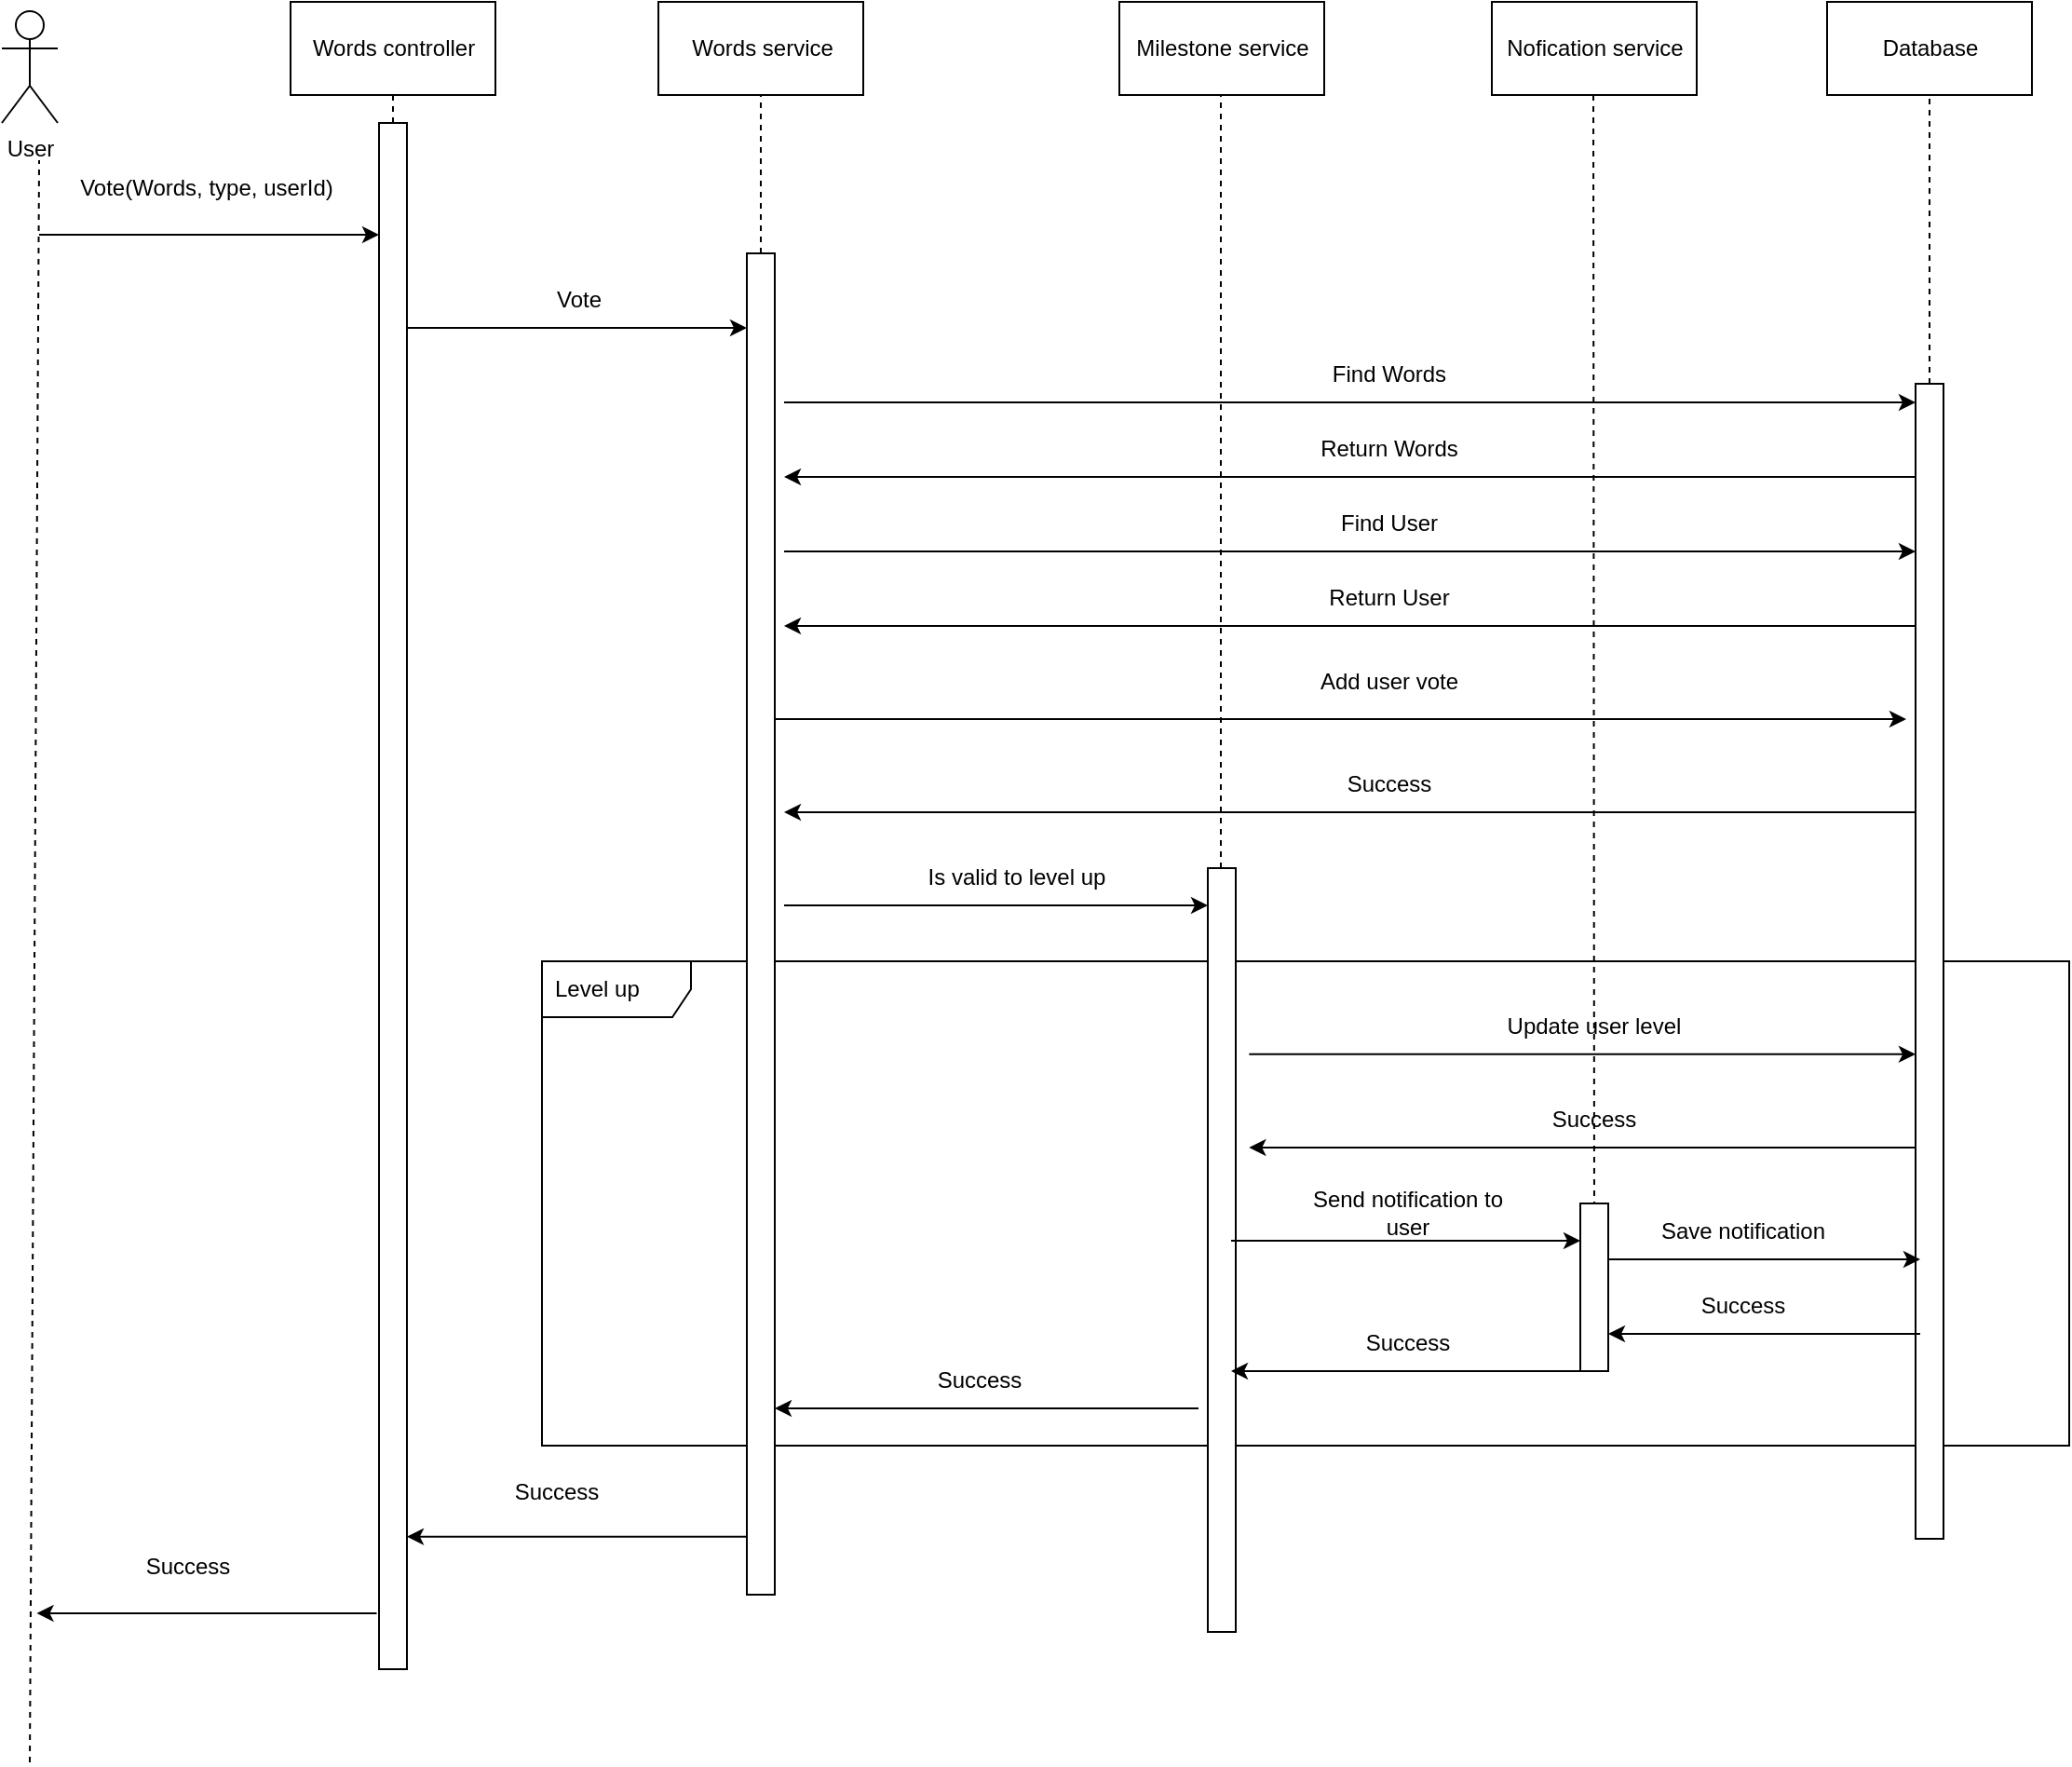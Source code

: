 <mxfile version="19.0.3" type="device"><diagram id="vOz111X0mXxjlAwMHSpj" name="Page-1"><mxGraphModel dx="1673" dy="1062" grid="1" gridSize="10" guides="1" tooltips="1" connect="1" arrows="1" fold="1" page="1" pageScale="1" pageWidth="3300" pageHeight="2339" math="0" shadow="0"><root><mxCell id="0"/><mxCell id="1" parent="0"/><mxCell id="cJVEN2erk4yFgVhf-XE3-65" value="Level up" style="shape=umlFrame;whiteSpace=wrap;html=1;width=80;height=30;boundedLbl=1;verticalAlign=middle;align=left;spacingLeft=5;" vertex="1" parent="1"><mxGeometry x="370" y="550" width="820" height="260" as="geometry"/></mxCell><mxCell id="cJVEN2erk4yFgVhf-XE3-2" value="User" style="shape=umlActor;verticalLabelPosition=bottom;verticalAlign=top;html=1;outlineConnect=0;" vertex="1" parent="1"><mxGeometry x="80" y="40" width="30" height="60" as="geometry"/></mxCell><mxCell id="cJVEN2erk4yFgVhf-XE3-3" value="" style="html=1;points=[];perimeter=orthogonalPerimeter;" vertex="1" parent="1"><mxGeometry x="282.5" y="100" width="15" height="830" as="geometry"/></mxCell><mxCell id="cJVEN2erk4yFgVhf-XE3-4" value="" style="html=1;points=[];perimeter=orthogonalPerimeter;" vertex="1" parent="1"><mxGeometry x="480" y="170" width="15" height="720" as="geometry"/></mxCell><mxCell id="cJVEN2erk4yFgVhf-XE3-5" value="" style="html=1;points=[];perimeter=orthogonalPerimeter;" vertex="1" parent="1"><mxGeometry x="1107.5" y="240" width="15" height="620" as="geometry"/></mxCell><mxCell id="cJVEN2erk4yFgVhf-XE3-6" value="" style="endArrow=none;html=1;rounded=0;entryX=0.667;entryY=1.333;entryDx=0;entryDy=0;entryPerimeter=0;dashed=1;" edge="1" parent="1" target="cJVEN2erk4yFgVhf-XE3-2"><mxGeometry width="50" height="50" relative="1" as="geometry"><mxPoint x="95" y="980" as="sourcePoint"/><mxPoint x="90" y="180" as="targetPoint"/></mxGeometry></mxCell><mxCell id="cJVEN2erk4yFgVhf-XE3-11" value="" style="endArrow=none;dashed=1;html=1;rounded=0;entryX=0.5;entryY=1;entryDx=0;entryDy=0;" edge="1" parent="1" source="cJVEN2erk4yFgVhf-XE3-3" target="cJVEN2erk4yFgVhf-XE3-12"><mxGeometry width="50" height="50" relative="1" as="geometry"><mxPoint x="200" y="250" as="sourcePoint"/><mxPoint x="250" y="200" as="targetPoint"/></mxGeometry></mxCell><mxCell id="cJVEN2erk4yFgVhf-XE3-12" value="&lt;span style=&quot;&quot;&gt;Words controller&lt;/span&gt;" style="html=1;" vertex="1" parent="1"><mxGeometry x="235" y="35" width="110" height="50" as="geometry"/></mxCell><mxCell id="cJVEN2erk4yFgVhf-XE3-13" value="&lt;span style=&quot;&quot;&gt;Words service&lt;/span&gt;" style="html=1;" vertex="1" parent="1"><mxGeometry x="432.5" y="35" width="110" height="50" as="geometry"/></mxCell><mxCell id="cJVEN2erk4yFgVhf-XE3-14" value="&lt;span style=&quot;&quot;&gt;Database&lt;/span&gt;" style="html=1;" vertex="1" parent="1"><mxGeometry x="1060" y="35" width="110" height="50" as="geometry"/></mxCell><mxCell id="cJVEN2erk4yFgVhf-XE3-15" value="" style="endArrow=none;dashed=1;html=1;rounded=0;entryX=0.5;entryY=1;entryDx=0;entryDy=0;" edge="1" parent="1" source="cJVEN2erk4yFgVhf-XE3-4" target="cJVEN2erk4yFgVhf-XE3-13"><mxGeometry width="50" height="50" relative="1" as="geometry"><mxPoint x="300" y="110" as="sourcePoint"/><mxPoint x="300" y="95" as="targetPoint"/></mxGeometry></mxCell><mxCell id="cJVEN2erk4yFgVhf-XE3-16" value="" style="endArrow=none;dashed=1;html=1;rounded=0;entryX=0.5;entryY=1;entryDx=0;entryDy=0;" edge="1" parent="1" source="cJVEN2erk4yFgVhf-XE3-5" target="cJVEN2erk4yFgVhf-XE3-14"><mxGeometry width="50" height="50" relative="1" as="geometry"><mxPoint x="885" y="205" as="sourcePoint"/><mxPoint x="507.5" y="110" as="targetPoint"/></mxGeometry></mxCell><mxCell id="cJVEN2erk4yFgVhf-XE3-38" value="Milestone service" style="html=1;" vertex="1" parent="1"><mxGeometry x="680" y="35" width="110" height="50" as="geometry"/></mxCell><mxCell id="cJVEN2erk4yFgVhf-XE3-39" value="Nofication service" style="html=1;" vertex="1" parent="1"><mxGeometry x="880" y="35" width="110" height="50" as="geometry"/></mxCell><mxCell id="cJVEN2erk4yFgVhf-XE3-42" value="" style="endArrow=none;dashed=1;html=1;rounded=0;entryX=0.5;entryY=1;entryDx=0;entryDy=0;" edge="1" parent="1"><mxGeometry width="50" height="50" relative="1" as="geometry"><mxPoint x="935" y="700" as="sourcePoint"/><mxPoint x="934.5" y="85" as="targetPoint"/></mxGeometry></mxCell><mxCell id="cJVEN2erk4yFgVhf-XE3-43" value="" style="endArrow=none;dashed=1;html=1;rounded=0;entryX=0.5;entryY=1;entryDx=0;entryDy=0;" edge="1" parent="1" source="cJVEN2erk4yFgVhf-XE3-56"><mxGeometry width="50" height="50" relative="1" as="geometry"><mxPoint x="740" y="550" as="sourcePoint"/><mxPoint x="734.5" y="85" as="targetPoint"/></mxGeometry></mxCell><mxCell id="cJVEN2erk4yFgVhf-XE3-45" value="" style="endArrow=classic;html=1;rounded=0;" edge="1" parent="1"><mxGeometry width="50" height="50" relative="1" as="geometry"><mxPoint x="100" y="160" as="sourcePoint"/><mxPoint x="282.5" y="160" as="targetPoint"/></mxGeometry></mxCell><mxCell id="cJVEN2erk4yFgVhf-XE3-46" value="" style="endArrow=classic;html=1;rounded=0;" edge="1" parent="1"><mxGeometry width="50" height="50" relative="1" as="geometry"><mxPoint x="297.5" y="210" as="sourcePoint"/><mxPoint x="480" y="210" as="targetPoint"/></mxGeometry></mxCell><mxCell id="cJVEN2erk4yFgVhf-XE3-47" value="" style="endArrow=classic;html=1;rounded=0;" edge="1" parent="1" target="cJVEN2erk4yFgVhf-XE3-5"><mxGeometry width="50" height="50" relative="1" as="geometry"><mxPoint x="500" y="250" as="sourcePoint"/><mxPoint x="672.5" y="250" as="targetPoint"/></mxGeometry></mxCell><mxCell id="cJVEN2erk4yFgVhf-XE3-50" value="" style="endArrow=none;html=1;rounded=0;endFill=0;startArrow=classic;startFill=1;" edge="1" parent="1" target="cJVEN2erk4yFgVhf-XE3-5"><mxGeometry width="50" height="50" relative="1" as="geometry"><mxPoint x="500" y="290" as="sourcePoint"/><mxPoint x="1077.5" y="330" as="targetPoint"/></mxGeometry></mxCell><mxCell id="cJVEN2erk4yFgVhf-XE3-52" value="Vote" style="text;html=1;strokeColor=none;fillColor=none;align=center;verticalAlign=middle;whiteSpace=wrap;rounded=0;" vertex="1" parent="1"><mxGeometry x="360" y="180" width="60" height="30" as="geometry"/></mxCell><mxCell id="cJVEN2erk4yFgVhf-XE3-53" value="Vote(Words, type, userId)" style="text;html=1;strokeColor=none;fillColor=none;align=center;verticalAlign=middle;whiteSpace=wrap;rounded=0;" vertex="1" parent="1"><mxGeometry x="120" y="120" width="140" height="30" as="geometry"/></mxCell><mxCell id="cJVEN2erk4yFgVhf-XE3-54" value="Find Words" style="text;html=1;strokeColor=none;fillColor=none;align=center;verticalAlign=middle;whiteSpace=wrap;rounded=0;" vertex="1" parent="1"><mxGeometry x="770" y="220" width="110" height="30" as="geometry"/></mxCell><mxCell id="cJVEN2erk4yFgVhf-XE3-55" value="Return Words" style="text;html=1;strokeColor=none;fillColor=none;align=center;verticalAlign=middle;whiteSpace=wrap;rounded=0;" vertex="1" parent="1"><mxGeometry x="770" y="260" width="110" height="30" as="geometry"/></mxCell><mxCell id="cJVEN2erk4yFgVhf-XE3-56" value="" style="html=1;points=[];perimeter=orthogonalPerimeter;" vertex="1" parent="1"><mxGeometry x="727.5" y="500" width="15" height="410" as="geometry"/></mxCell><mxCell id="cJVEN2erk4yFgVhf-XE3-57" value="" style="endArrow=classic;html=1;rounded=0;endFill=1;startArrow=none;startFill=0;" edge="1" parent="1"><mxGeometry width="50" height="50" relative="1" as="geometry"><mxPoint x="500" y="330" as="sourcePoint"/><mxPoint x="1107.5" y="330" as="targetPoint"/></mxGeometry></mxCell><mxCell id="cJVEN2erk4yFgVhf-XE3-58" value="Find User" style="text;html=1;strokeColor=none;fillColor=none;align=center;verticalAlign=middle;whiteSpace=wrap;rounded=0;" vertex="1" parent="1"><mxGeometry x="770" y="300" width="110" height="30" as="geometry"/></mxCell><mxCell id="cJVEN2erk4yFgVhf-XE3-59" value="" style="endArrow=none;html=1;rounded=0;endFill=0;startArrow=classic;startFill=1;" edge="1" parent="1"><mxGeometry width="50" height="50" relative="1" as="geometry"><mxPoint x="500" y="370" as="sourcePoint"/><mxPoint x="1107.5" y="370" as="targetPoint"/></mxGeometry></mxCell><mxCell id="cJVEN2erk4yFgVhf-XE3-60" value="Return User" style="text;html=1;strokeColor=none;fillColor=none;align=center;verticalAlign=middle;whiteSpace=wrap;rounded=0;" vertex="1" parent="1"><mxGeometry x="770" y="340" width="110" height="30" as="geometry"/></mxCell><mxCell id="cJVEN2erk4yFgVhf-XE3-61" value="" style="endArrow=classic;html=1;rounded=0;endFill=1;startArrow=none;startFill=0;" edge="1" parent="1"><mxGeometry width="50" height="50" relative="1" as="geometry"><mxPoint x="495" y="420" as="sourcePoint"/><mxPoint x="1102.5" y="420" as="targetPoint"/></mxGeometry></mxCell><mxCell id="cJVEN2erk4yFgVhf-XE3-62" value="Add user vote" style="text;html=1;strokeColor=none;fillColor=none;align=center;verticalAlign=middle;whiteSpace=wrap;rounded=0;" vertex="1" parent="1"><mxGeometry x="770" y="385" width="110" height="30" as="geometry"/></mxCell><mxCell id="cJVEN2erk4yFgVhf-XE3-63" value="" style="endArrow=none;html=1;rounded=0;endFill=0;startArrow=classic;startFill=1;" edge="1" parent="1"><mxGeometry width="50" height="50" relative="1" as="geometry"><mxPoint x="500" y="470" as="sourcePoint"/><mxPoint x="1107.5" y="470" as="targetPoint"/></mxGeometry></mxCell><mxCell id="cJVEN2erk4yFgVhf-XE3-64" value="Success" style="text;html=1;strokeColor=none;fillColor=none;align=center;verticalAlign=middle;whiteSpace=wrap;rounded=0;" vertex="1" parent="1"><mxGeometry x="770" y="440" width="110" height="30" as="geometry"/></mxCell><mxCell id="cJVEN2erk4yFgVhf-XE3-66" value="" style="endArrow=classic;html=1;rounded=0;" edge="1" parent="1" target="cJVEN2erk4yFgVhf-XE3-56"><mxGeometry width="50" height="50" relative="1" as="geometry"><mxPoint x="500" y="520" as="sourcePoint"/><mxPoint x="677.5" y="560" as="targetPoint"/></mxGeometry></mxCell><mxCell id="cJVEN2erk4yFgVhf-XE3-67" value="Is valid to level up" style="text;html=1;strokeColor=none;fillColor=none;align=center;verticalAlign=middle;whiteSpace=wrap;rounded=0;" vertex="1" parent="1"><mxGeometry x="570" y="490" width="110" height="30" as="geometry"/></mxCell><mxCell id="cJVEN2erk4yFgVhf-XE3-68" value="" style="endArrow=classic;html=1;rounded=0;exitX=0.463;exitY=0.192;exitDx=0;exitDy=0;exitPerimeter=0;" edge="1" parent="1" source="cJVEN2erk4yFgVhf-XE3-65" target="cJVEN2erk4yFgVhf-XE3-5"><mxGeometry width="50" height="50" relative="1" as="geometry"><mxPoint x="742.5" y="580" as="sourcePoint"/><mxPoint x="970" y="580" as="targetPoint"/></mxGeometry></mxCell><mxCell id="cJVEN2erk4yFgVhf-XE3-70" value="Update user level" style="text;html=1;strokeColor=none;fillColor=none;align=center;verticalAlign=middle;whiteSpace=wrap;rounded=0;" vertex="1" parent="1"><mxGeometry x="880" y="570" width="110" height="30" as="geometry"/></mxCell><mxCell id="cJVEN2erk4yFgVhf-XE3-71" value="" style="endArrow=none;html=1;rounded=0;exitX=0.463;exitY=0.192;exitDx=0;exitDy=0;exitPerimeter=0;startArrow=classic;startFill=1;endFill=0;" edge="1" parent="1"><mxGeometry width="50" height="50" relative="1" as="geometry"><mxPoint x="749.66" y="650.0" as="sourcePoint"/><mxPoint x="1107.5" y="650.0" as="targetPoint"/></mxGeometry></mxCell><mxCell id="cJVEN2erk4yFgVhf-XE3-72" value="Success" style="text;html=1;strokeColor=none;fillColor=none;align=center;verticalAlign=middle;whiteSpace=wrap;rounded=0;" vertex="1" parent="1"><mxGeometry x="880" y="620" width="110" height="30" as="geometry"/></mxCell><mxCell id="cJVEN2erk4yFgVhf-XE3-73" value="" style="html=1;points=[];perimeter=orthogonalPerimeter;" vertex="1" parent="1"><mxGeometry x="927.5" y="680" width="15" height="90" as="geometry"/></mxCell><mxCell id="cJVEN2erk4yFgVhf-XE3-75" value="" style="endArrow=classic;html=1;rounded=0;" edge="1" parent="1" target="cJVEN2erk4yFgVhf-XE3-73"><mxGeometry width="50" height="50" relative="1" as="geometry"><mxPoint x="740" y="700" as="sourcePoint"/><mxPoint x="967.5" y="700" as="targetPoint"/></mxGeometry></mxCell><mxCell id="cJVEN2erk4yFgVhf-XE3-76" value="Send notification to user" style="text;html=1;strokeColor=none;fillColor=none;align=center;verticalAlign=middle;whiteSpace=wrap;rounded=0;" vertex="1" parent="1"><mxGeometry x="780" y="670" width="110" height="30" as="geometry"/></mxCell><mxCell id="cJVEN2erk4yFgVhf-XE3-77" value="" style="endArrow=classic;html=1;rounded=0;" edge="1" parent="1"><mxGeometry width="50" height="50" relative="1" as="geometry"><mxPoint x="942.5" y="710" as="sourcePoint"/><mxPoint x="1110" y="710" as="targetPoint"/></mxGeometry></mxCell><mxCell id="cJVEN2erk4yFgVhf-XE3-78" value="Save notification" style="text;html=1;strokeColor=none;fillColor=none;align=center;verticalAlign=middle;whiteSpace=wrap;rounded=0;" vertex="1" parent="1"><mxGeometry x="960" y="680" width="110" height="30" as="geometry"/></mxCell><mxCell id="cJVEN2erk4yFgVhf-XE3-79" value="" style="endArrow=none;html=1;rounded=0;startArrow=classic;startFill=1;endFill=0;" edge="1" parent="1"><mxGeometry width="50" height="50" relative="1" as="geometry"><mxPoint x="942.5" y="750" as="sourcePoint"/><mxPoint x="1110" y="750" as="targetPoint"/></mxGeometry></mxCell><mxCell id="cJVEN2erk4yFgVhf-XE3-80" value="Success" style="text;html=1;strokeColor=none;fillColor=none;align=center;verticalAlign=middle;whiteSpace=wrap;rounded=0;" vertex="1" parent="1"><mxGeometry x="960" y="720" width="110" height="30" as="geometry"/></mxCell><mxCell id="cJVEN2erk4yFgVhf-XE3-82" value="" style="endArrow=none;html=1;rounded=0;startArrow=classic;startFill=1;endFill=0;" edge="1" parent="1"><mxGeometry width="50" height="50" relative="1" as="geometry"><mxPoint x="740" y="770" as="sourcePoint"/><mxPoint x="927.5" y="770" as="targetPoint"/></mxGeometry></mxCell><mxCell id="cJVEN2erk4yFgVhf-XE3-83" value="Success" style="text;html=1;strokeColor=none;fillColor=none;align=center;verticalAlign=middle;whiteSpace=wrap;rounded=0;" vertex="1" parent="1"><mxGeometry x="780" y="740" width="110" height="30" as="geometry"/></mxCell><mxCell id="cJVEN2erk4yFgVhf-XE3-84" value="" style="endArrow=none;html=1;rounded=0;startArrow=classic;startFill=1;endFill=0;" edge="1" parent="1"><mxGeometry width="50" height="50" relative="1" as="geometry"><mxPoint x="495" y="790" as="sourcePoint"/><mxPoint x="722.5" y="790" as="targetPoint"/></mxGeometry></mxCell><mxCell id="cJVEN2erk4yFgVhf-XE3-85" value="Success" style="text;html=1;strokeColor=none;fillColor=none;align=center;verticalAlign=middle;whiteSpace=wrap;rounded=0;" vertex="1" parent="1"><mxGeometry x="550" y="760" width="110" height="30" as="geometry"/></mxCell><mxCell id="cJVEN2erk4yFgVhf-XE3-87" value="" style="endArrow=none;html=1;rounded=0;startArrow=classic;startFill=1;endFill=0;" edge="1" parent="1"><mxGeometry width="50" height="50" relative="1" as="geometry"><mxPoint x="297.5" y="858.82" as="sourcePoint"/><mxPoint x="480" y="858.82" as="targetPoint"/></mxGeometry></mxCell><mxCell id="cJVEN2erk4yFgVhf-XE3-88" value="Success" style="text;html=1;strokeColor=none;fillColor=none;align=center;verticalAlign=middle;whiteSpace=wrap;rounded=0;" vertex="1" parent="1"><mxGeometry x="322.5" y="820" width="110" height="30" as="geometry"/></mxCell><mxCell id="cJVEN2erk4yFgVhf-XE3-90" value="" style="endArrow=none;html=1;rounded=0;startArrow=classic;startFill=1;endFill=0;" edge="1" parent="1"><mxGeometry width="50" height="50" relative="1" as="geometry"><mxPoint x="98.75" y="900" as="sourcePoint"/><mxPoint x="281.25" y="900" as="targetPoint"/></mxGeometry></mxCell><mxCell id="cJVEN2erk4yFgVhf-XE3-91" value="Success" style="text;html=1;strokeColor=none;fillColor=none;align=center;verticalAlign=middle;whiteSpace=wrap;rounded=0;" vertex="1" parent="1"><mxGeometry x="125" y="860" width="110" height="30" as="geometry"/></mxCell></root></mxGraphModel></diagram></mxfile>